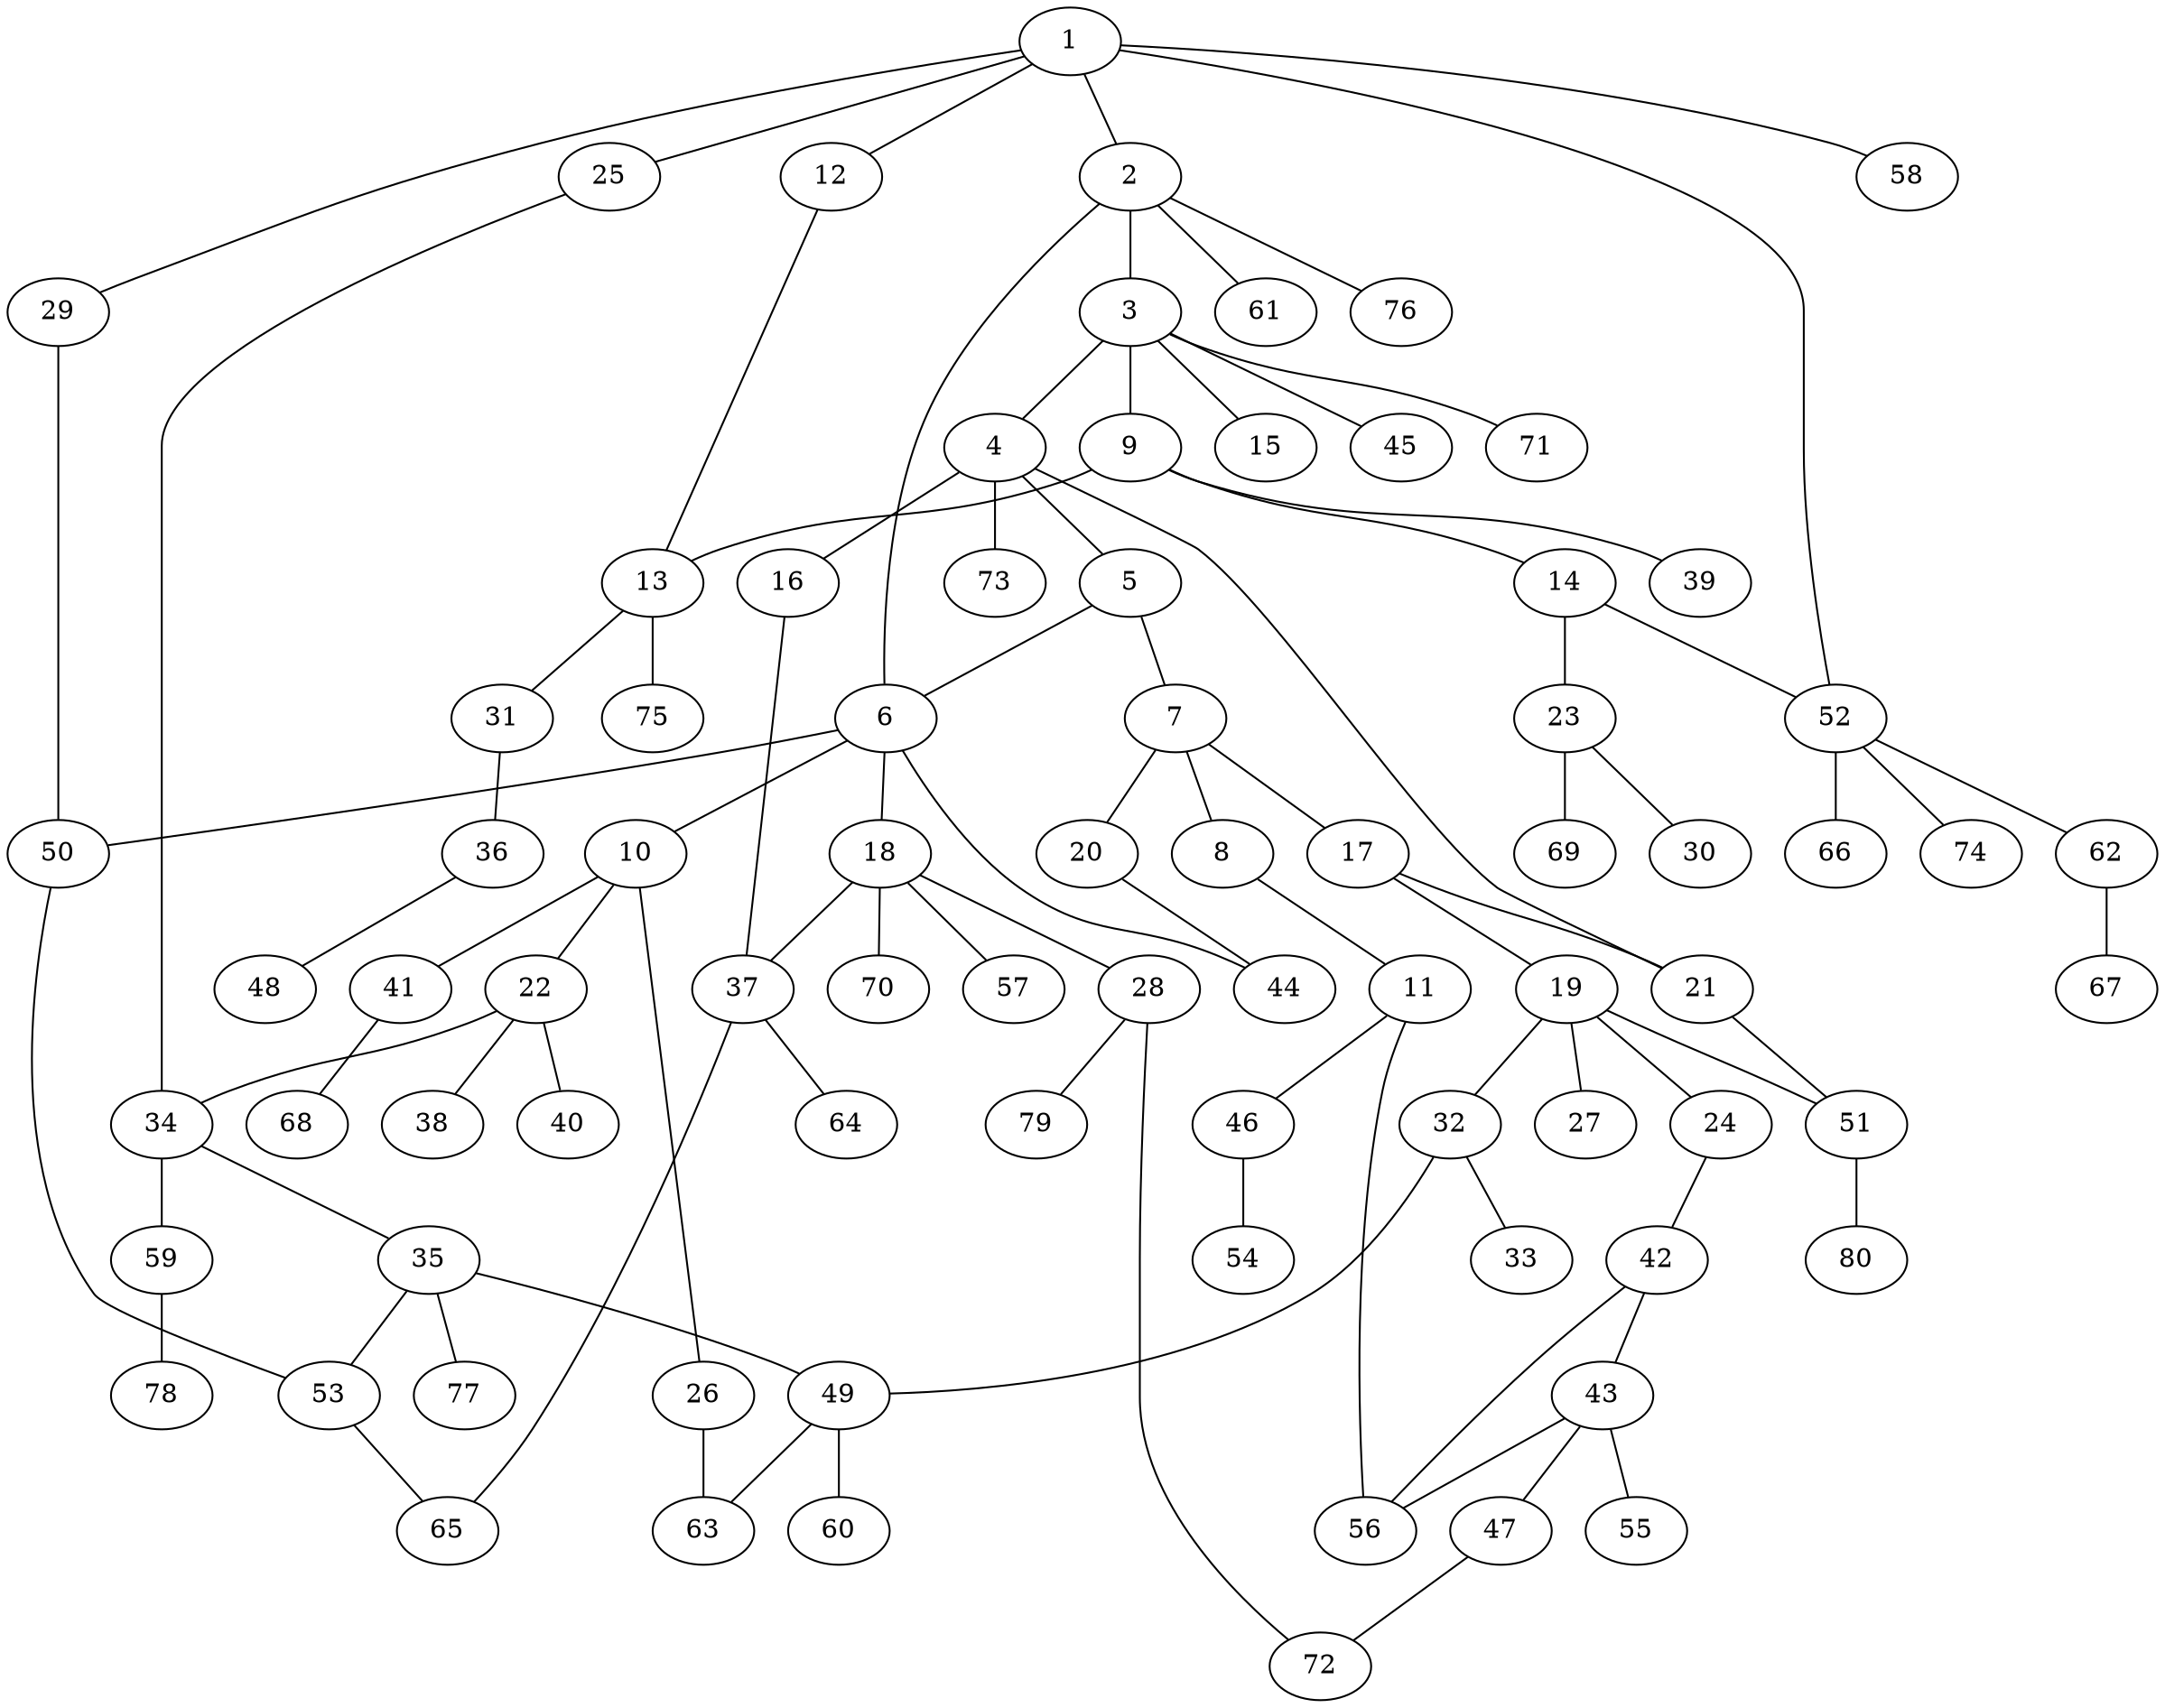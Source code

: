 graph graphname {1--2
1--12
1--25
1--29
1--52
1--58
2--3
2--6
2--61
2--76
3--4
3--9
3--15
3--45
3--71
4--5
4--16
4--21
4--73
5--6
5--7
6--10
6--18
6--44
6--50
7--8
7--17
7--20
8--11
9--13
9--14
9--39
10--22
10--26
10--41
11--46
11--56
12--13
13--31
13--75
14--23
14--52
16--37
17--19
17--21
18--28
18--37
18--57
18--70
19--24
19--27
19--32
19--51
20--44
21--51
22--34
22--38
22--40
23--30
23--69
24--42
25--34
26--63
28--72
28--79
29--50
31--36
32--33
32--49
34--35
34--59
35--49
35--53
35--77
36--48
37--64
37--65
41--68
42--43
42--56
43--47
43--55
43--56
46--54
47--72
49--60
49--63
50--53
51--80
52--62
52--66
52--74
53--65
59--78
62--67
}